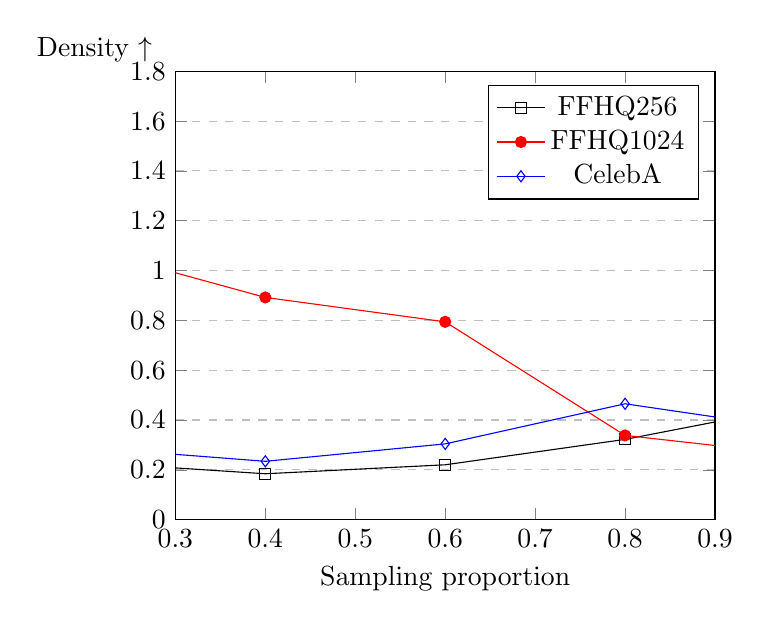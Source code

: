 \begin{tikzpicture}
\begin{axis}[
y label style={at={(axis description cs:-0.15,1.0)},rotate=-90,anchor=south},
title={},
xlabel={Sampling proportion},
ylabel={Density $\uparrow$},
xmin=0.3, xmax=0.9,
ymin=0.0, ymax=1.8,
xtick={0.3,0.4,0.5,0.6,0.7,0.8,0.9},
ytick={0.0,0.2,0.4,0.6,0.8,1.0,1.2,1.4,1.6,1.8},
legend pos=north east,
ymajorgrids=true,
grid style=dashed,
]\addplot[color=black, mark=square]
coordinates {(1.0, 0.462)(0.8, 0.322)(0.6, 0.22)(0.4, 0.184)(0.2, 0.231)};
\addlegendentry{FFHQ256}
\addplot[color=red, mark=*]
coordinates {(1.0, 0.257)(0.8, 0.338)(0.6, 0.794)(0.4, 0.892)(0.2, 1.09)};
\addlegendentry{FFHQ1024}
\addplot[color=blue, mark=diamond]
coordinates {(1.0, 0.359)(0.8, 0.465)(0.6, 0.304)(0.4, 0.234)(0.2, 0.29)};
\addlegendentry{CelebA}
\end{axis}
\end{tikzpicture}
